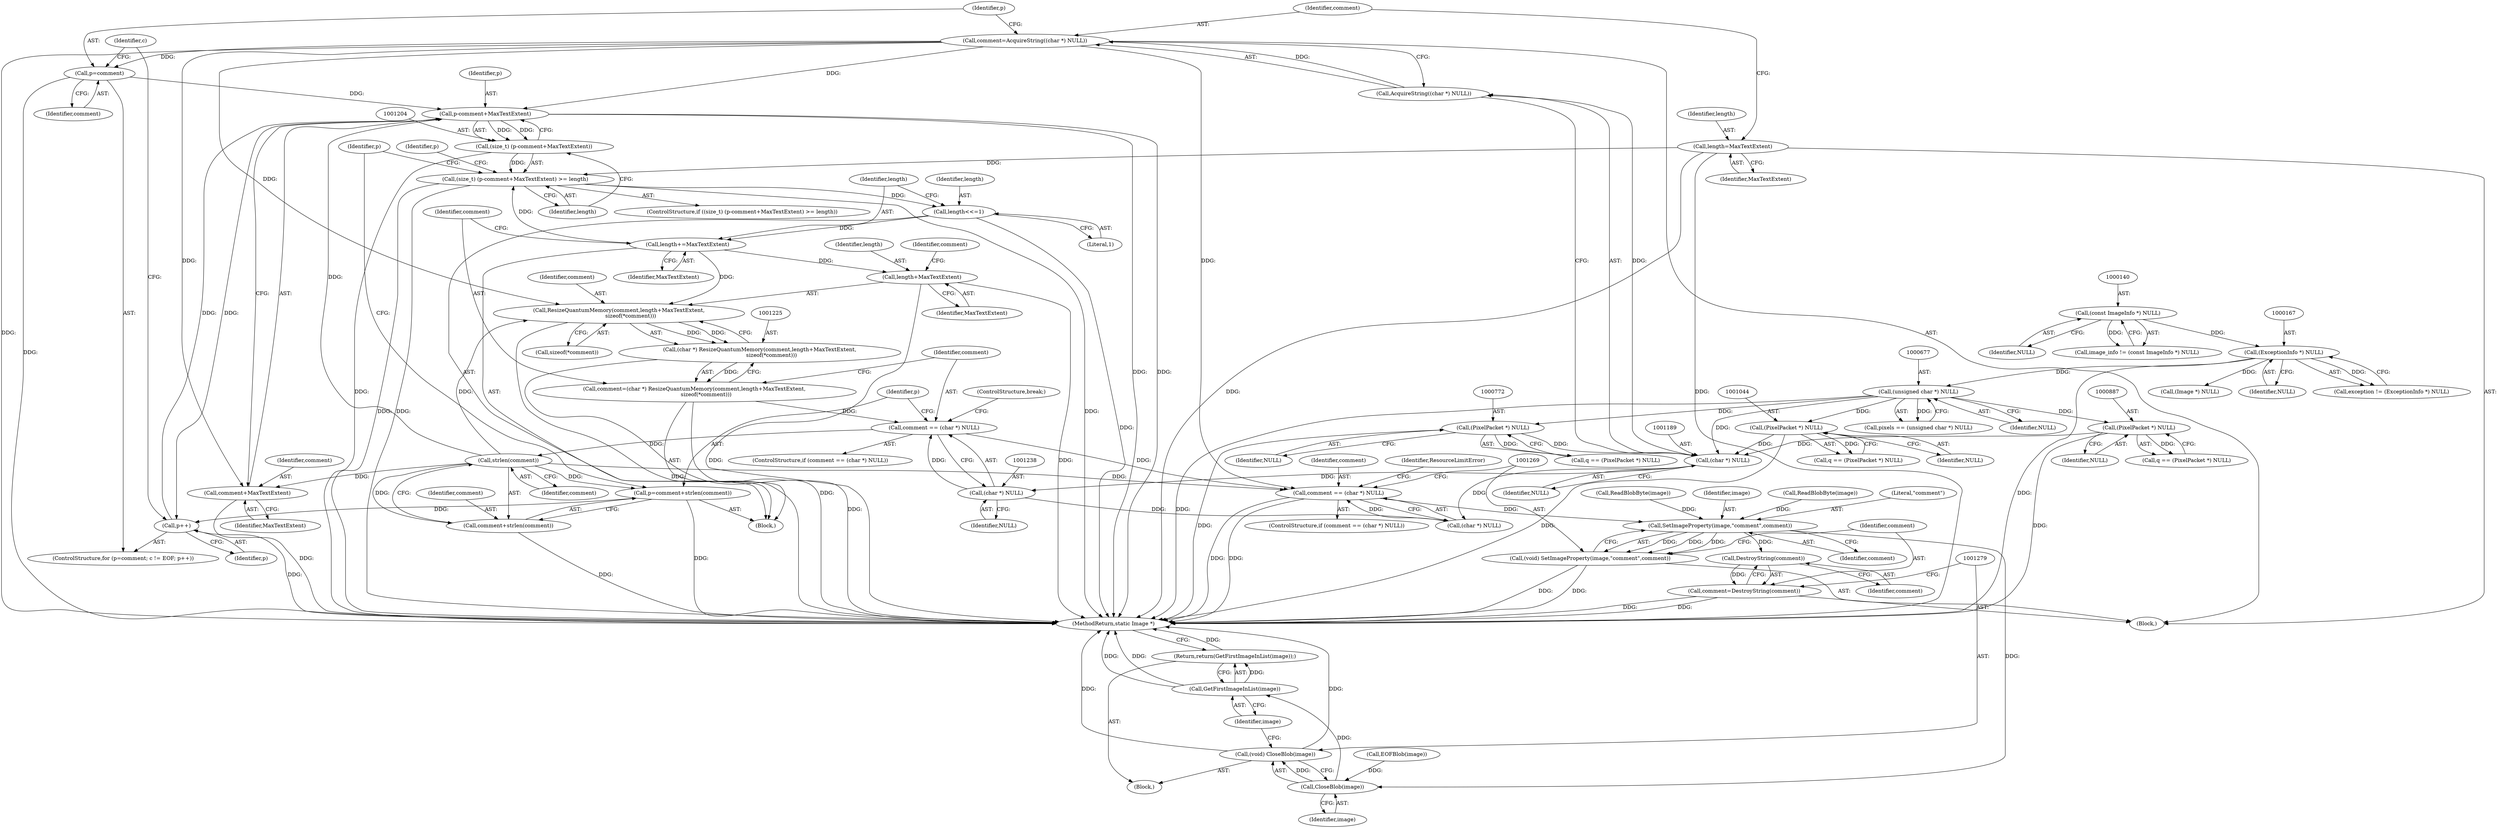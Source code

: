 digraph "0_ImageMagick_424d40ebfcde48bb872eba75179d3d73704fdf1f@pointer" {
"1001205" [label="(Call,p-comment+MaxTextExtent)"];
"1001198" [label="(Call,p++)"];
"1001205" [label="(Call,p-comment+MaxTextExtent)"];
"1001192" [label="(Call,p=comment)"];
"1001185" [label="(Call,comment=AcquireString((char *) NULL))"];
"1001187" [label="(Call,AcquireString((char *) NULL))"];
"1001188" [label="(Call,(char *) NULL)"];
"1000676" [label="(Call,(unsigned char *) NULL)"];
"1000166" [label="(Call,(ExceptionInfo *) NULL)"];
"1000139" [label="(Call,(const ImageInfo *) NULL)"];
"1000771" [label="(Call,(PixelPacket *) NULL)"];
"1001043" [label="(Call,(PixelPacket *) NULL)"];
"1000886" [label="(Call,(PixelPacket *) NULL)"];
"1001245" [label="(Call,strlen(comment))"];
"1001235" [label="(Call,comment == (char *) NULL)"];
"1001222" [label="(Call,comment=(char *) ResizeQuantumMemory(comment,length+MaxTextExtent,\n              sizeof(*comment)))"];
"1001224" [label="(Call,(char *) ResizeQuantumMemory(comment,length+MaxTextExtent,\n              sizeof(*comment)))"];
"1001226" [label="(Call,ResizeQuantumMemory(comment,length+MaxTextExtent,\n              sizeof(*comment)))"];
"1001219" [label="(Call,length+=MaxTextExtent)"];
"1001216" [label="(Call,length<<=1)"];
"1001202" [label="(Call,(size_t) (p-comment+MaxTextExtent) >= length)"];
"1001203" [label="(Call,(size_t) (p-comment+MaxTextExtent))"];
"1001182" [label="(Call,length=MaxTextExtent)"];
"1001237" [label="(Call,(char *) NULL)"];
"1001241" [label="(Call,p=comment+strlen(comment))"];
"1001207" [label="(Call,comment+MaxTextExtent)"];
"1001243" [label="(Call,comment+strlen(comment))"];
"1001260" [label="(Call,comment == (char *) NULL)"];
"1001270" [label="(Call,SetImageProperty(image,\"comment\",comment))"];
"1001268" [label="(Call,(void) SetImageProperty(image,\"comment\",comment))"];
"1001276" [label="(Call,DestroyString(comment))"];
"1001274" [label="(Call,comment=DestroyString(comment))"];
"1001280" [label="(Call,CloseBlob(image))"];
"1001278" [label="(Call,(void) CloseBlob(image))"];
"1001283" [label="(Call,GetFirstImageInList(image))"];
"1001282" [label="(Return,return(GetFirstImageInList(image));)"];
"1001228" [label="(Call,length+MaxTextExtent)"];
"1001216" [label="(Call,length<<=1)"];
"1001045" [label="(Identifier,NULL)"];
"1000769" [label="(Call,q == (PixelPacket *) NULL)"];
"1000674" [label="(Call,pixels == (unsigned char *) NULL)"];
"1000139" [label="(Call,(const ImageInfo *) NULL)"];
"1001285" [label="(MethodReturn,static Image *)"];
"1000678" [label="(Identifier,NULL)"];
"1001198" [label="(Call,p++)"];
"1001210" [label="(Identifier,length)"];
"1001144" [label="(Call,EOFBlob(image))"];
"1001205" [label="(Call,p-comment+MaxTextExtent)"];
"1000676" [label="(Call,(unsigned char *) NULL)"];
"1001226" [label="(Call,ResizeQuantumMemory(comment,length+MaxTextExtent,\n              sizeof(*comment)))"];
"1001229" [label="(Identifier,length)"];
"1001199" [label="(Identifier,p)"];
"1001196" [label="(Identifier,c)"];
"1001240" [label="(ControlStructure,break;)"];
"1001185" [label="(Call,comment=AcquireString((char *) NULL))"];
"1001275" [label="(Identifier,comment)"];
"1001217" [label="(Identifier,length)"];
"1001277" [label="(Identifier,comment)"];
"1001280" [label="(Call,CloseBlob(image))"];
"1001211" [label="(Block,)"];
"1001271" [label="(Identifier,image)"];
"1001193" [label="(Identifier,p)"];
"1000884" [label="(Call,q == (PixelPacket *) NULL)"];
"1000771" [label="(Call,(PixelPacket *) NULL)"];
"1001246" [label="(Identifier,comment)"];
"1001227" [label="(Identifier,comment)"];
"1001270" [label="(Call,SetImageProperty(image,\"comment\",comment))"];
"1001190" [label="(Identifier,NULL)"];
"1001283" [label="(Call,GetFirstImageInList(image))"];
"1001239" [label="(Identifier,NULL)"];
"1001214" [label="(Identifier,p)"];
"1001224" [label="(Call,(char *) ResizeQuantumMemory(comment,length+MaxTextExtent,\n              sizeof(*comment)))"];
"1001236" [label="(Identifier,comment)"];
"1001222" [label="(Call,comment=(char *) ResizeQuantumMemory(comment,length+MaxTextExtent,\n              sizeof(*comment)))"];
"1001184" [label="(Identifier,MaxTextExtent)"];
"1001241" [label="(Call,p=comment+strlen(comment))"];
"1000886" [label="(Call,(PixelPacket *) NULL)"];
"1001209" [label="(Identifier,MaxTextExtent)"];
"1001243" [label="(Call,comment+strlen(comment))"];
"1000196" [label="(Call,(Image *) NULL)"];
"1001194" [label="(Identifier,comment)"];
"1001233" [label="(Identifier,comment)"];
"1001182" [label="(Call,length=MaxTextExtent)"];
"1001249" [label="(Identifier,p)"];
"1001220" [label="(Identifier,length)"];
"1001253" [label="(Call,ReadBlobByte(image))"];
"1000166" [label="(Call,(ExceptionInfo *) NULL)"];
"1001219" [label="(Call,length+=MaxTextExtent)"];
"1001272" [label="(Literal,\"comment\")"];
"1001281" [label="(Identifier,image)"];
"1000168" [label="(Identifier,NULL)"];
"1001235" [label="(Call,comment == (char *) NULL)"];
"1001208" [label="(Identifier,comment)"];
"1001244" [label="(Identifier,comment)"];
"1001230" [label="(Identifier,MaxTextExtent)"];
"1001223" [label="(Identifier,comment)"];
"1001192" [label="(Call,p=comment)"];
"1001276" [label="(Call,DestroyString(comment))"];
"1001206" [label="(Identifier,p)"];
"1000112" [label="(Block,)"];
"1001191" [label="(ControlStructure,for (p=comment; c != EOF; p++))"];
"1001242" [label="(Identifier,p)"];
"1001201" [label="(ControlStructure,if ((size_t) (p-comment+MaxTextExtent) >= length))"];
"1000137" [label="(Call,image_info != (const ImageInfo *) NULL)"];
"1001237" [label="(Call,(char *) NULL)"];
"1001278" [label="(Call,(void) CloseBlob(image))"];
"1001268" [label="(Call,(void) SetImageProperty(image,\"comment\",comment))"];
"1001231" [label="(Call,sizeof(*comment))"];
"1001273" [label="(Identifier,comment)"];
"1000164" [label="(Call,exception != (ExceptionInfo *) NULL)"];
"1001260" [label="(Call,comment == (char *) NULL)"];
"1001228" [label="(Call,length+MaxTextExtent)"];
"1000888" [label="(Identifier,NULL)"];
"1001221" [label="(Identifier,MaxTextExtent)"];
"1001186" [label="(Identifier,comment)"];
"1001160" [label="(Block,)"];
"1001274" [label="(Call,comment=DestroyString(comment))"];
"1001259" [label="(ControlStructure,if (comment == (char *) NULL))"];
"1001180" [label="(Call,ReadBlobByte(image))"];
"1001203" [label="(Call,(size_t) (p-comment+MaxTextExtent))"];
"1001187" [label="(Call,AcquireString((char *) NULL))"];
"1001183" [label="(Identifier,length)"];
"1001041" [label="(Call,q == (PixelPacket *) NULL)"];
"1001261" [label="(Identifier,comment)"];
"1001207" [label="(Call,comment+MaxTextExtent)"];
"1001043" [label="(Call,(PixelPacket *) NULL)"];
"1001234" [label="(ControlStructure,if (comment == (char *) NULL))"];
"1001245" [label="(Call,strlen(comment))"];
"1000141" [label="(Identifier,NULL)"];
"1000773" [label="(Identifier,NULL)"];
"1001218" [label="(Literal,1)"];
"1001282" [label="(Return,return(GetFirstImageInList(image));)"];
"1001188" [label="(Call,(char *) NULL)"];
"1001262" [label="(Call,(char *) NULL)"];
"1001266" [label="(Identifier,ResourceLimitError)"];
"1001284" [label="(Identifier,image)"];
"1001202" [label="(Call,(size_t) (p-comment+MaxTextExtent) >= length)"];
"1001205" -> "1001203"  [label="AST: "];
"1001205" -> "1001207"  [label="CFG: "];
"1001206" -> "1001205"  [label="AST: "];
"1001207" -> "1001205"  [label="AST: "];
"1001203" -> "1001205"  [label="CFG: "];
"1001205" -> "1001285"  [label="DDG: "];
"1001205" -> "1001285"  [label="DDG: "];
"1001205" -> "1001198"  [label="DDG: "];
"1001205" -> "1001203"  [label="DDG: "];
"1001205" -> "1001203"  [label="DDG: "];
"1001198" -> "1001205"  [label="DDG: "];
"1001192" -> "1001205"  [label="DDG: "];
"1001245" -> "1001205"  [label="DDG: "];
"1001185" -> "1001205"  [label="DDG: "];
"1001198" -> "1001191"  [label="AST: "];
"1001198" -> "1001199"  [label="CFG: "];
"1001199" -> "1001198"  [label="AST: "];
"1001196" -> "1001198"  [label="CFG: "];
"1001198" -> "1001285"  [label="DDG: "];
"1001241" -> "1001198"  [label="DDG: "];
"1001192" -> "1001191"  [label="AST: "];
"1001192" -> "1001194"  [label="CFG: "];
"1001193" -> "1001192"  [label="AST: "];
"1001194" -> "1001192"  [label="AST: "];
"1001196" -> "1001192"  [label="CFG: "];
"1001192" -> "1001285"  [label="DDG: "];
"1001185" -> "1001192"  [label="DDG: "];
"1001185" -> "1001160"  [label="AST: "];
"1001185" -> "1001187"  [label="CFG: "];
"1001186" -> "1001185"  [label="AST: "];
"1001187" -> "1001185"  [label="AST: "];
"1001193" -> "1001185"  [label="CFG: "];
"1001185" -> "1001285"  [label="DDG: "];
"1001187" -> "1001185"  [label="DDG: "];
"1001185" -> "1001207"  [label="DDG: "];
"1001185" -> "1001226"  [label="DDG: "];
"1001185" -> "1001260"  [label="DDG: "];
"1001187" -> "1001188"  [label="CFG: "];
"1001188" -> "1001187"  [label="AST: "];
"1001188" -> "1001187"  [label="DDG: "];
"1001188" -> "1001190"  [label="CFG: "];
"1001189" -> "1001188"  [label="AST: "];
"1001190" -> "1001188"  [label="AST: "];
"1000676" -> "1001188"  [label="DDG: "];
"1000771" -> "1001188"  [label="DDG: "];
"1001043" -> "1001188"  [label="DDG: "];
"1000886" -> "1001188"  [label="DDG: "];
"1001188" -> "1001237"  [label="DDG: "];
"1001188" -> "1001262"  [label="DDG: "];
"1000676" -> "1000674"  [label="AST: "];
"1000676" -> "1000678"  [label="CFG: "];
"1000677" -> "1000676"  [label="AST: "];
"1000678" -> "1000676"  [label="AST: "];
"1000674" -> "1000676"  [label="CFG: "];
"1000676" -> "1001285"  [label="DDG: "];
"1000676" -> "1000674"  [label="DDG: "];
"1000166" -> "1000676"  [label="DDG: "];
"1000676" -> "1000771"  [label="DDG: "];
"1000676" -> "1000886"  [label="DDG: "];
"1000676" -> "1001043"  [label="DDG: "];
"1000166" -> "1000164"  [label="AST: "];
"1000166" -> "1000168"  [label="CFG: "];
"1000167" -> "1000166"  [label="AST: "];
"1000168" -> "1000166"  [label="AST: "];
"1000164" -> "1000166"  [label="CFG: "];
"1000166" -> "1001285"  [label="DDG: "];
"1000166" -> "1000164"  [label="DDG: "];
"1000139" -> "1000166"  [label="DDG: "];
"1000166" -> "1000196"  [label="DDG: "];
"1000139" -> "1000137"  [label="AST: "];
"1000139" -> "1000141"  [label="CFG: "];
"1000140" -> "1000139"  [label="AST: "];
"1000141" -> "1000139"  [label="AST: "];
"1000137" -> "1000139"  [label="CFG: "];
"1000139" -> "1000137"  [label="DDG: "];
"1000771" -> "1000769"  [label="AST: "];
"1000771" -> "1000773"  [label="CFG: "];
"1000772" -> "1000771"  [label="AST: "];
"1000773" -> "1000771"  [label="AST: "];
"1000769" -> "1000771"  [label="CFG: "];
"1000771" -> "1001285"  [label="DDG: "];
"1000771" -> "1000769"  [label="DDG: "];
"1001043" -> "1001041"  [label="AST: "];
"1001043" -> "1001045"  [label="CFG: "];
"1001044" -> "1001043"  [label="AST: "];
"1001045" -> "1001043"  [label="AST: "];
"1001041" -> "1001043"  [label="CFG: "];
"1001043" -> "1001285"  [label="DDG: "];
"1001043" -> "1001041"  [label="DDG: "];
"1000886" -> "1000884"  [label="AST: "];
"1000886" -> "1000888"  [label="CFG: "];
"1000887" -> "1000886"  [label="AST: "];
"1000888" -> "1000886"  [label="AST: "];
"1000884" -> "1000886"  [label="CFG: "];
"1000886" -> "1001285"  [label="DDG: "];
"1000886" -> "1000884"  [label="DDG: "];
"1001245" -> "1001243"  [label="AST: "];
"1001245" -> "1001246"  [label="CFG: "];
"1001246" -> "1001245"  [label="AST: "];
"1001243" -> "1001245"  [label="CFG: "];
"1001245" -> "1001207"  [label="DDG: "];
"1001245" -> "1001226"  [label="DDG: "];
"1001245" -> "1001241"  [label="DDG: "];
"1001245" -> "1001243"  [label="DDG: "];
"1001235" -> "1001245"  [label="DDG: "];
"1001245" -> "1001260"  [label="DDG: "];
"1001235" -> "1001234"  [label="AST: "];
"1001235" -> "1001237"  [label="CFG: "];
"1001236" -> "1001235"  [label="AST: "];
"1001237" -> "1001235"  [label="AST: "];
"1001240" -> "1001235"  [label="CFG: "];
"1001242" -> "1001235"  [label="CFG: "];
"1001222" -> "1001235"  [label="DDG: "];
"1001237" -> "1001235"  [label="DDG: "];
"1001235" -> "1001260"  [label="DDG: "];
"1001222" -> "1001211"  [label="AST: "];
"1001222" -> "1001224"  [label="CFG: "];
"1001223" -> "1001222"  [label="AST: "];
"1001224" -> "1001222"  [label="AST: "];
"1001236" -> "1001222"  [label="CFG: "];
"1001222" -> "1001285"  [label="DDG: "];
"1001224" -> "1001222"  [label="DDG: "];
"1001224" -> "1001226"  [label="CFG: "];
"1001225" -> "1001224"  [label="AST: "];
"1001226" -> "1001224"  [label="AST: "];
"1001224" -> "1001285"  [label="DDG: "];
"1001226" -> "1001224"  [label="DDG: "];
"1001226" -> "1001224"  [label="DDG: "];
"1001226" -> "1001231"  [label="CFG: "];
"1001227" -> "1001226"  [label="AST: "];
"1001228" -> "1001226"  [label="AST: "];
"1001231" -> "1001226"  [label="AST: "];
"1001226" -> "1001285"  [label="DDG: "];
"1001219" -> "1001226"  [label="DDG: "];
"1001219" -> "1001211"  [label="AST: "];
"1001219" -> "1001221"  [label="CFG: "];
"1001220" -> "1001219"  [label="AST: "];
"1001221" -> "1001219"  [label="AST: "];
"1001223" -> "1001219"  [label="CFG: "];
"1001219" -> "1001202"  [label="DDG: "];
"1001216" -> "1001219"  [label="DDG: "];
"1001219" -> "1001228"  [label="DDG: "];
"1001216" -> "1001211"  [label="AST: "];
"1001216" -> "1001218"  [label="CFG: "];
"1001217" -> "1001216"  [label="AST: "];
"1001218" -> "1001216"  [label="AST: "];
"1001220" -> "1001216"  [label="CFG: "];
"1001216" -> "1001285"  [label="DDG: "];
"1001202" -> "1001216"  [label="DDG: "];
"1001202" -> "1001201"  [label="AST: "];
"1001202" -> "1001210"  [label="CFG: "];
"1001203" -> "1001202"  [label="AST: "];
"1001210" -> "1001202"  [label="AST: "];
"1001214" -> "1001202"  [label="CFG: "];
"1001249" -> "1001202"  [label="CFG: "];
"1001202" -> "1001285"  [label="DDG: "];
"1001202" -> "1001285"  [label="DDG: "];
"1001202" -> "1001285"  [label="DDG: "];
"1001203" -> "1001202"  [label="DDG: "];
"1001182" -> "1001202"  [label="DDG: "];
"1001204" -> "1001203"  [label="AST: "];
"1001210" -> "1001203"  [label="CFG: "];
"1001203" -> "1001285"  [label="DDG: "];
"1001182" -> "1001160"  [label="AST: "];
"1001182" -> "1001184"  [label="CFG: "];
"1001183" -> "1001182"  [label="AST: "];
"1001184" -> "1001182"  [label="AST: "];
"1001186" -> "1001182"  [label="CFG: "];
"1001182" -> "1001285"  [label="DDG: "];
"1001182" -> "1001285"  [label="DDG: "];
"1001237" -> "1001239"  [label="CFG: "];
"1001238" -> "1001237"  [label="AST: "];
"1001239" -> "1001237"  [label="AST: "];
"1001237" -> "1001262"  [label="DDG: "];
"1001241" -> "1001211"  [label="AST: "];
"1001241" -> "1001243"  [label="CFG: "];
"1001242" -> "1001241"  [label="AST: "];
"1001243" -> "1001241"  [label="AST: "];
"1001249" -> "1001241"  [label="CFG: "];
"1001241" -> "1001285"  [label="DDG: "];
"1001207" -> "1001209"  [label="CFG: "];
"1001208" -> "1001207"  [label="AST: "];
"1001209" -> "1001207"  [label="AST: "];
"1001207" -> "1001285"  [label="DDG: "];
"1001244" -> "1001243"  [label="AST: "];
"1001243" -> "1001285"  [label="DDG: "];
"1001260" -> "1001259"  [label="AST: "];
"1001260" -> "1001262"  [label="CFG: "];
"1001261" -> "1001260"  [label="AST: "];
"1001262" -> "1001260"  [label="AST: "];
"1001266" -> "1001260"  [label="CFG: "];
"1001269" -> "1001260"  [label="CFG: "];
"1001260" -> "1001285"  [label="DDG: "];
"1001260" -> "1001285"  [label="DDG: "];
"1001262" -> "1001260"  [label="DDG: "];
"1001260" -> "1001270"  [label="DDG: "];
"1001270" -> "1001268"  [label="AST: "];
"1001270" -> "1001273"  [label="CFG: "];
"1001271" -> "1001270"  [label="AST: "];
"1001272" -> "1001270"  [label="AST: "];
"1001273" -> "1001270"  [label="AST: "];
"1001268" -> "1001270"  [label="CFG: "];
"1001270" -> "1001268"  [label="DDG: "];
"1001270" -> "1001268"  [label="DDG: "];
"1001270" -> "1001268"  [label="DDG: "];
"1001180" -> "1001270"  [label="DDG: "];
"1001253" -> "1001270"  [label="DDG: "];
"1001270" -> "1001276"  [label="DDG: "];
"1001270" -> "1001280"  [label="DDG: "];
"1001268" -> "1001160"  [label="AST: "];
"1001269" -> "1001268"  [label="AST: "];
"1001275" -> "1001268"  [label="CFG: "];
"1001268" -> "1001285"  [label="DDG: "];
"1001268" -> "1001285"  [label="DDG: "];
"1001276" -> "1001274"  [label="AST: "];
"1001276" -> "1001277"  [label="CFG: "];
"1001277" -> "1001276"  [label="AST: "];
"1001274" -> "1001276"  [label="CFG: "];
"1001276" -> "1001274"  [label="DDG: "];
"1001274" -> "1001160"  [label="AST: "];
"1001275" -> "1001274"  [label="AST: "];
"1001279" -> "1001274"  [label="CFG: "];
"1001274" -> "1001285"  [label="DDG: "];
"1001274" -> "1001285"  [label="DDG: "];
"1001280" -> "1001278"  [label="AST: "];
"1001280" -> "1001281"  [label="CFG: "];
"1001281" -> "1001280"  [label="AST: "];
"1001278" -> "1001280"  [label="CFG: "];
"1001280" -> "1001278"  [label="DDG: "];
"1001144" -> "1001280"  [label="DDG: "];
"1001280" -> "1001283"  [label="DDG: "];
"1001278" -> "1000112"  [label="AST: "];
"1001279" -> "1001278"  [label="AST: "];
"1001284" -> "1001278"  [label="CFG: "];
"1001278" -> "1001285"  [label="DDG: "];
"1001278" -> "1001285"  [label="DDG: "];
"1001283" -> "1001282"  [label="AST: "];
"1001283" -> "1001284"  [label="CFG: "];
"1001284" -> "1001283"  [label="AST: "];
"1001282" -> "1001283"  [label="CFG: "];
"1001283" -> "1001285"  [label="DDG: "];
"1001283" -> "1001285"  [label="DDG: "];
"1001283" -> "1001282"  [label="DDG: "];
"1001282" -> "1000112"  [label="AST: "];
"1001285" -> "1001282"  [label="CFG: "];
"1001282" -> "1001285"  [label="DDG: "];
"1001228" -> "1001230"  [label="CFG: "];
"1001229" -> "1001228"  [label="AST: "];
"1001230" -> "1001228"  [label="AST: "];
"1001233" -> "1001228"  [label="CFG: "];
"1001228" -> "1001285"  [label="DDG: "];
"1001228" -> "1001285"  [label="DDG: "];
}
